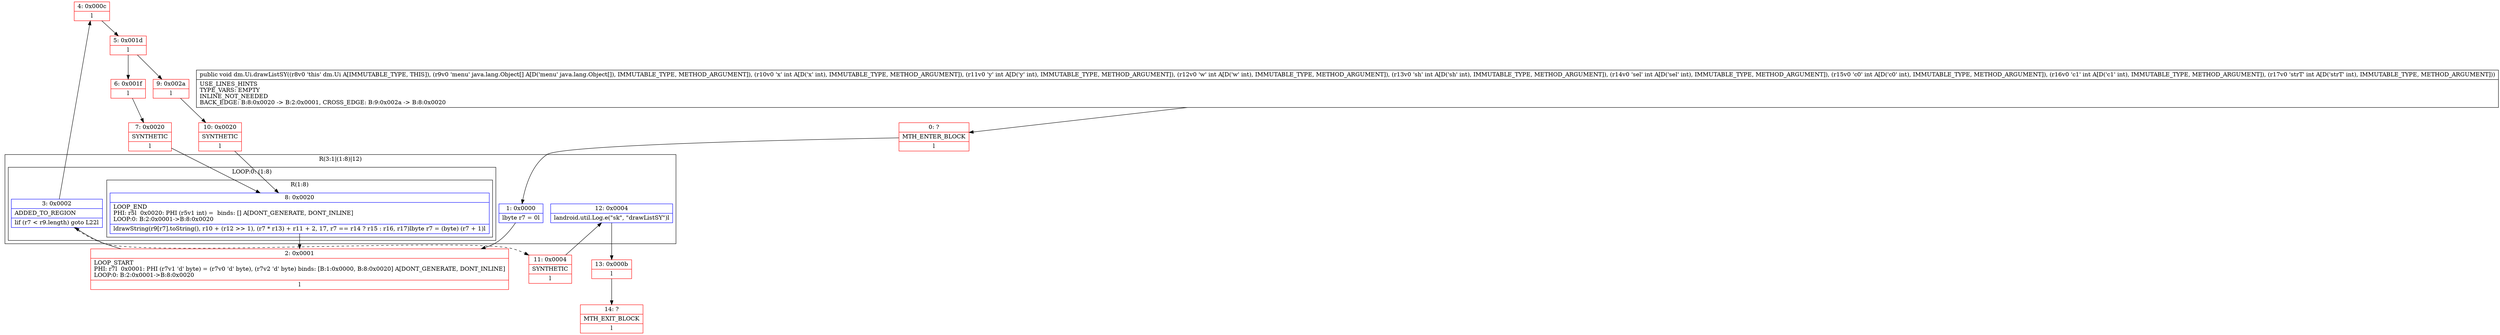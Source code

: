digraph "CFG fordm.Ui.drawListSY([Ljava\/lang\/Object;IIIIIIII)V" {
subgraph cluster_Region_586837541 {
label = "R(3:1|(1:8)|12)";
node [shape=record,color=blue];
Node_1 [shape=record,label="{1\:\ 0x0000|lbyte r7 = 0l}"];
subgraph cluster_LoopRegion_1918825937 {
label = "LOOP:0: (1:8)";
node [shape=record,color=blue];
Node_3 [shape=record,label="{3\:\ 0x0002|ADDED_TO_REGION\l|lif (r7 \< r9.length) goto L22l}"];
subgraph cluster_Region_702503881 {
label = "R(1:8)";
node [shape=record,color=blue];
Node_8 [shape=record,label="{8\:\ 0x0020|LOOP_END\lPHI: r5l  0x0020: PHI (r5v1 int) =  binds: [] A[DONT_GENERATE, DONT_INLINE]\lLOOP:0: B:2:0x0001\-\>B:8:0x0020\l|ldrawString(r9[r7].toString(), r10 + (r12 \>\> 1), (r7 * r13) + r11 + 2, 17, r7 == r14 ? r15 : r16, r17)lbyte r7 = (byte) (r7 + 1)l}"];
}
}
Node_12 [shape=record,label="{12\:\ 0x0004|landroid.util.Log.e(\"sk\", \"drawListSY\")l}"];
}
Node_0 [shape=record,color=red,label="{0\:\ ?|MTH_ENTER_BLOCK\l|l}"];
Node_2 [shape=record,color=red,label="{2\:\ 0x0001|LOOP_START\lPHI: r7l  0x0001: PHI (r7v1 'd' byte) = (r7v0 'd' byte), (r7v2 'd' byte) binds: [B:1:0x0000, B:8:0x0020] A[DONT_GENERATE, DONT_INLINE]\lLOOP:0: B:2:0x0001\-\>B:8:0x0020\l|l}"];
Node_4 [shape=record,color=red,label="{4\:\ 0x000c|l}"];
Node_5 [shape=record,color=red,label="{5\:\ 0x001d|l}"];
Node_6 [shape=record,color=red,label="{6\:\ 0x001f|l}"];
Node_7 [shape=record,color=red,label="{7\:\ 0x0020|SYNTHETIC\l|l}"];
Node_9 [shape=record,color=red,label="{9\:\ 0x002a|l}"];
Node_10 [shape=record,color=red,label="{10\:\ 0x0020|SYNTHETIC\l|l}"];
Node_11 [shape=record,color=red,label="{11\:\ 0x0004|SYNTHETIC\l|l}"];
Node_13 [shape=record,color=red,label="{13\:\ 0x000b|l}"];
Node_14 [shape=record,color=red,label="{14\:\ ?|MTH_EXIT_BLOCK\l|l}"];
MethodNode[shape=record,label="{public void dm.Ui.drawListSY((r8v0 'this' dm.Ui A[IMMUTABLE_TYPE, THIS]), (r9v0 'menu' java.lang.Object[] A[D('menu' java.lang.Object[]), IMMUTABLE_TYPE, METHOD_ARGUMENT]), (r10v0 'x' int A[D('x' int), IMMUTABLE_TYPE, METHOD_ARGUMENT]), (r11v0 'y' int A[D('y' int), IMMUTABLE_TYPE, METHOD_ARGUMENT]), (r12v0 'w' int A[D('w' int), IMMUTABLE_TYPE, METHOD_ARGUMENT]), (r13v0 'sh' int A[D('sh' int), IMMUTABLE_TYPE, METHOD_ARGUMENT]), (r14v0 'sel' int A[D('sel' int), IMMUTABLE_TYPE, METHOD_ARGUMENT]), (r15v0 'c0' int A[D('c0' int), IMMUTABLE_TYPE, METHOD_ARGUMENT]), (r16v0 'c1' int A[D('c1' int), IMMUTABLE_TYPE, METHOD_ARGUMENT]), (r17v0 'strT' int A[D('strT' int), IMMUTABLE_TYPE, METHOD_ARGUMENT]))  | USE_LINES_HINTS\lTYPE_VARS: EMPTY\lINLINE_NOT_NEEDED\lBACK_EDGE: B:8:0x0020 \-\> B:2:0x0001, CROSS_EDGE: B:9:0x002a \-\> B:8:0x0020\l}"];
MethodNode -> Node_0;
Node_1 -> Node_2;
Node_3 -> Node_4;
Node_3 -> Node_11[style=dashed];
Node_8 -> Node_2;
Node_12 -> Node_13;
Node_0 -> Node_1;
Node_2 -> Node_3;
Node_4 -> Node_5;
Node_5 -> Node_6;
Node_5 -> Node_9;
Node_6 -> Node_7;
Node_7 -> Node_8;
Node_9 -> Node_10;
Node_10 -> Node_8;
Node_11 -> Node_12;
Node_13 -> Node_14;
}

